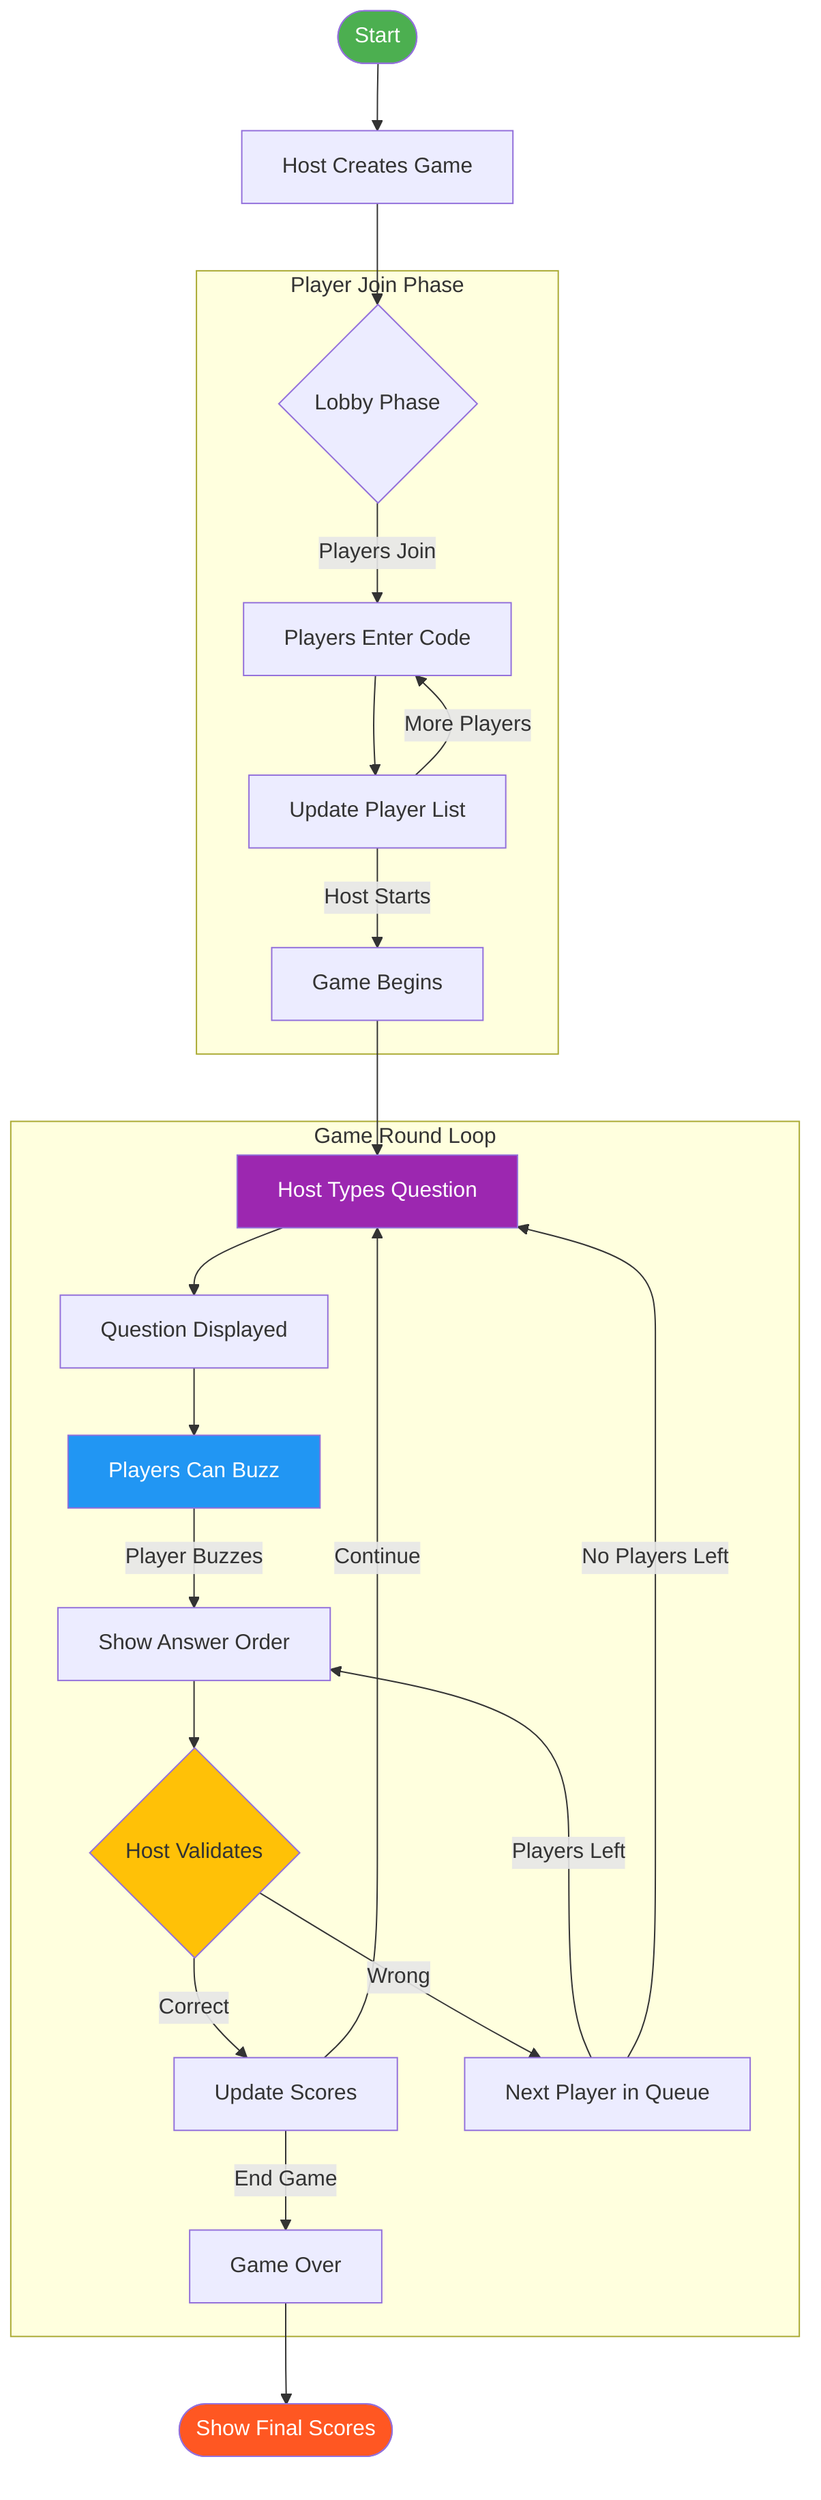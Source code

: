 flowchart TD
    Start([Start]) --> CreateGame[Host Creates Game]
    CreateGame --> Lobby{Lobby Phase}
    
    subgraph JoinPhase[Player Join Phase]
        Lobby --> |Players Join|PlayerJoin[Players Enter Code]
        PlayerJoin --> UpdateLobby[Update Player List]
        UpdateLobby --> |More Players|PlayerJoin
        UpdateLobby --> |Host Starts|StartGame[Game Begins]
    end
    
    subgraph GameLoop[Game Round Loop]
        StartGame --> QuestionPhase[Host Types Question]
        QuestionPhase --> ShowQuestion[Question Displayed]
        ShowQuestion --> BuzzerPhase[Players Can Buzz]
        
        BuzzerPhase --> |Player Buzzes|BuzzerQueue[Show Answer Order]
        BuzzerQueue --> HostValidates{Host Validates}
        
        HostValidates --> |Correct|UpdateScores[Update Scores]
        HostValidates --> |Wrong|NextPlayer[Next Player in Queue]
        NextPlayer --> |Players Left|BuzzerQueue
        NextPlayer --> |No Players Left|QuestionPhase
        
        UpdateScores --> |Continue|QuestionPhase
        UpdateScores --> |End Game|EndGame[Game Over]
    end
    
    EndGame --> Results([Show Final Scores])

    style Start fill:#4CAF50,color:white
    style Results fill:#FF5722,color:white
    style BuzzerPhase fill:#2196F3,color:white
    style HostValidates fill:#FFC107
    style QuestionPhase fill:#9C27B0,color:white